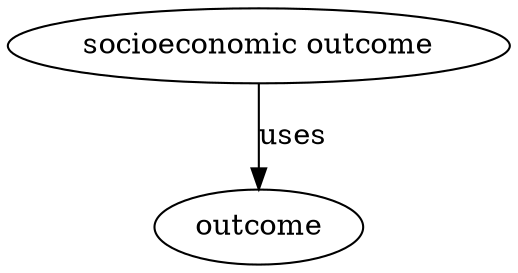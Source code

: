 digraph {
	graph [bb="0,0,193.68,123"];
	node [label="\N"];
	"socioeconomic outcome"	[height=0.5,
		label="socioeconomic outcome",
		pos="96.841,105",
		width=2.69];
	outcome	[height=0.5,
		pos="96.841,18",
		width=1.1555];
	"socioeconomic outcome" -> outcome	[label=uses,
		lp="108.84,61.5",
		pos="e,96.841,36.175 96.841,86.799 96.841,75.163 96.841,59.548 96.841,46.237"];
}
